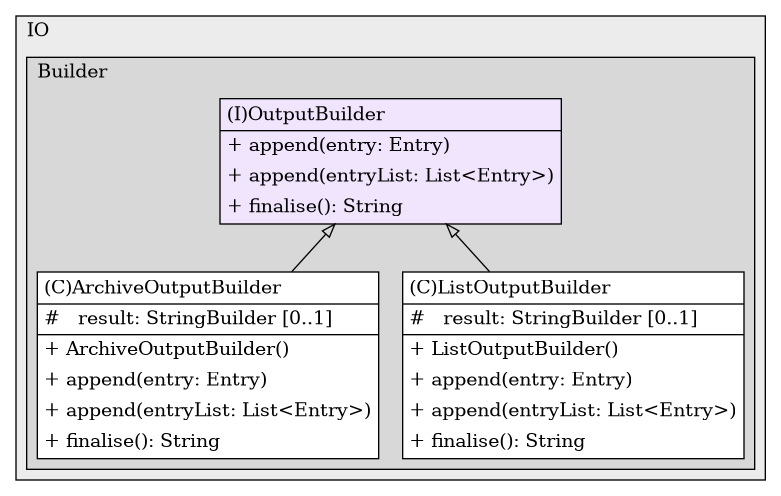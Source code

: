 @startuml

/' diagram meta data start
config=StructureConfiguration;
{
  "projectClassification": {
    "searchMode": "OpenProject", // OpenProject, AllProjects
    "includedProjects": "",
    "pathEndKeywords": "*.impl",
    "isClientPath": "",
    "isClientName": "",
    "isTestPath": "",
    "isTestName": "",
    "isMappingPath": "",
    "isMappingName": "",
    "isDataAccessPath": "",
    "isDataAccessName": "",
    "isDataStructurePath": "",
    "isDataStructureName": "",
    "isInterfaceStructuresPath": "",
    "isInterfaceStructuresName": "",
    "isEntryPointPath": "",
    "isEntryPointName": "",
    "treatFinalFieldsAsMandatory": false
  },
  "graphRestriction": {
    "classPackageExcludeFilter": "",
    "classPackageIncludeFilter": "",
    "classNameExcludeFilter": "",
    "classNameIncludeFilter": "",
    "methodNameExcludeFilter": "",
    "methodNameIncludeFilter": "",
    "removeByInheritance": "", // inheritance/annotation based filtering is done in a second step
    "removeByAnnotation": "",
    "removeByClassPackage": "", // cleanup the graph after inheritance/annotation based filtering is done
    "removeByClassName": "",
    "cutMappings": false,
    "cutEnum": true,
    "cutTests": true,
    "cutClient": true,
    "cutDataAccess": true,
    "cutInterfaceStructures": true,
    "cutDataStructures": true,
    "cutGetterAndSetter": true,
    "cutConstructors": false
  },
  "graphTraversal": {
    "forwardDepth": 2,
    "backwardDepth": 2,
    "classPackageExcludeFilter": "",
    "classPackageIncludeFilter": "",
    "classNameExcludeFilter": "",
    "classNameIncludeFilter": "OutputBuilder;ListOutputBuilder;ArchiveOutputBuilder;",
    "methodNameExcludeFilter": "",
    "methodNameIncludeFilter": "",
    "hideMappings": false,
    "hideDataStructures": false,
    "hidePrivateMethods": false,
    "hideInterfaceCalls": false, // indirection: implementation -> interface (is hidden) -> implementation
    "onlyShowApplicationEntryPoints": false, // root node is included
    "useMethodCallsForStructureDiagram": "BothDirections" // ForwardOnly, BothDirections, No
  },
  "details": {
    "aggregation": "GroupByClass", // ByClass, GroupByClass, None
    "showClassGenericTypes": true,
    "showMethods": true,
    "showMethodParameterNames": true,
    "showMethodParameterTypes": true,
    "showMethodReturnType": true,
    "showPackageLevels": 2,
    "showDetailedClassStructure": true
  },
  "rootClass": "Plugin.IO.Builder.ListOutputBuilder",
  "extensionCallbackMethod": "" // qualified.class.name#methodName - signature: public static String method(String)
}
diagram meta data end '/



digraph g {
    rankdir="TB"
    splines=polyline
    

'nodes 
subgraph cluster_2342 { 
   	label=IO
	labeljust=l
	fillcolor="#ececec"
	style=filled
   
   subgraph cluster_2055071053 { 
   	label=Builder
	labeljust=l
	fillcolor="#d8d8d8"
	style=filled
   
   ArchiveOutputBuilder1194353618[
	label=<<TABLE BORDER="1" CELLBORDER="0" CELLPADDING="4" CELLSPACING="0">
<TR><TD ALIGN="LEFT" >(C)ArchiveOutputBuilder</TD></TR>
<HR/>
<TR><TD ALIGN="LEFT" >#   result: StringBuilder [0..1]</TD></TR>
<HR/>
<TR><TD ALIGN="LEFT" >+ ArchiveOutputBuilder()</TD></TR>
<TR><TD ALIGN="LEFT" >+ append(entry: Entry)</TD></TR>
<TR><TD ALIGN="LEFT" >+ append(entryList: List&lt;Entry&gt;)</TD></TR>
<TR><TD ALIGN="LEFT" >+ finalise(): String</TD></TR>
</TABLE>>
	style=filled
	margin=0
	shape=plaintext
	fillcolor="#FFFFFF"
];

ListOutputBuilder1194353618[
	label=<<TABLE BORDER="1" CELLBORDER="0" CELLPADDING="4" CELLSPACING="0">
<TR><TD ALIGN="LEFT" >(C)ListOutputBuilder</TD></TR>
<HR/>
<TR><TD ALIGN="LEFT" >#   result: StringBuilder [0..1]</TD></TR>
<HR/>
<TR><TD ALIGN="LEFT" >+ ListOutputBuilder()</TD></TR>
<TR><TD ALIGN="LEFT" >+ append(entry: Entry)</TD></TR>
<TR><TD ALIGN="LEFT" >+ append(entryList: List&lt;Entry&gt;)</TD></TR>
<TR><TD ALIGN="LEFT" >+ finalise(): String</TD></TR>
</TABLE>>
	style=filled
	margin=0
	shape=plaintext
	fillcolor="#FFFFFF"
];

OutputBuilder1194353618[
	label=<<TABLE BORDER="1" CELLBORDER="0" CELLPADDING="4" CELLSPACING="0">
<TR><TD ALIGN="LEFT" >(I)OutputBuilder</TD></TR>
<HR/>
<TR><TD ALIGN="LEFT" >+ append(entry: Entry)</TD></TR>
<TR><TD ALIGN="LEFT" >+ append(entryList: List&lt;Entry&gt;)</TD></TR>
<TR><TD ALIGN="LEFT" >+ finalise(): String</TD></TR>
</TABLE>>
	style=filled
	margin=0
	shape=plaintext
	fillcolor="#F1E5FD"
];
} 
} 

'edges    
OutputBuilder1194353618 -> ArchiveOutputBuilder1194353618[arrowhead=none, arrowtail=empty, dir=both];
OutputBuilder1194353618 -> ListOutputBuilder1194353618[arrowhead=none, arrowtail=empty, dir=both];
    
}
@enduml